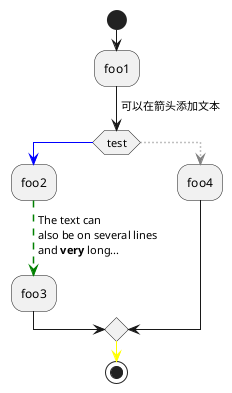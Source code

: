 #箭头

使用 -> 标记,你可以给箭头添加文字或者修改箭头颜色。
同时,你也可以选择点状 (dotted),条状 (dashed),加粗或者是隐式箭头

@startuml

start

:foo1;
-> 可以在箭头添加文本;

if (test) then

-[#blue]->;

:foo2;
-[#green,dashed]->The text can
also be on several lines
and **very** long...;
:foo3;
else
-[#gray,dotted]->;
:foo4;

endif

-[#yellow]->;

stop

@enduml